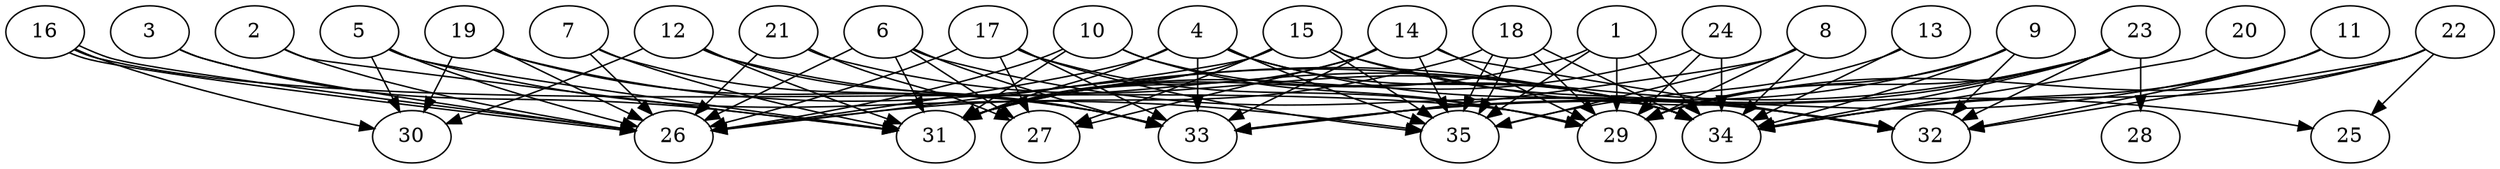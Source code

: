 // DAG automatically generated by daggen at Thu Oct  3 14:05:37 2019
// ./daggen --dot -n 35 --ccr 0.4 --fat 0.9 --regular 0.9 --density 0.6 --mindata 5242880 --maxdata 52428800 
digraph G {
  1 [size="30279680", alpha="0.19", expect_size="12111872"] 
  1 -> 29 [size ="12111872"]
  1 -> 31 [size ="12111872"]
  1 -> 34 [size ="12111872"]
  1 -> 35 [size ="12111872"]
  2 [size="38809600", alpha="0.17", expect_size="15523840"] 
  2 -> 26 [size ="15523840"]
  2 -> 31 [size ="15523840"]
  3 [size="49794560", alpha="0.06", expect_size="19917824"] 
  3 -> 26 [size ="19917824"]
  3 -> 31 [size ="19917824"]
  4 [size="97804800", alpha="0.08", expect_size="39121920"] 
  4 -> 26 [size ="39121920"]
  4 -> 31 [size ="39121920"]
  4 -> 32 [size ="39121920"]
  4 -> 33 [size ="39121920"]
  4 -> 34 [size ="39121920"]
  4 -> 35 [size ="39121920"]
  5 [size="94970880", alpha="0.11", expect_size="37988352"] 
  5 -> 26 [size ="37988352"]
  5 -> 30 [size ="37988352"]
  5 -> 31 [size ="37988352"]
  5 -> 35 [size ="37988352"]
  6 [size="114337280", alpha="0.06", expect_size="45734912"] 
  6 -> 26 [size ="45734912"]
  6 -> 27 [size ="45734912"]
  6 -> 31 [size ="45734912"]
  6 -> 32 [size ="45734912"]
  6 -> 33 [size ="45734912"]
  7 [size="51957760", alpha="0.12", expect_size="20783104"] 
  7 -> 26 [size ="20783104"]
  7 -> 31 [size ="20783104"]
  7 -> 33 [size ="20783104"]
  8 [size="79101440", alpha="0.11", expect_size="31640576"] 
  8 -> 29 [size ="31640576"]
  8 -> 33 [size ="31640576"]
  8 -> 34 [size ="31640576"]
  8 -> 35 [size ="31640576"]
  9 [size="19868160", alpha="0.19", expect_size="7947264"] 
  9 -> 29 [size ="7947264"]
  9 -> 32 [size ="7947264"]
  9 -> 33 [size ="7947264"]
  9 -> 34 [size ="7947264"]
  10 [size="86599680", alpha="0.12", expect_size="34639872"] 
  10 -> 26 [size ="34639872"]
  10 -> 29 [size ="34639872"]
  10 -> 31 [size ="34639872"]
  10 -> 34 [size ="34639872"]
  11 [size="125312000", alpha="0.19", expect_size="50124800"] 
  11 -> 32 [size ="50124800"]
  11 -> 33 [size ="50124800"]
  11 -> 34 [size ="50124800"]
  12 [size="118814720", alpha="0.17", expect_size="47525888"] 
  12 -> 30 [size ="47525888"]
  12 -> 31 [size ="47525888"]
  12 -> 33 [size ="47525888"]
  12 -> 34 [size ="47525888"]
  13 [size="101486080", alpha="0.10", expect_size="40594432"] 
  13 -> 34 [size ="40594432"]
  13 -> 35 [size ="40594432"]
  14 [size="19430400", alpha="0.13", expect_size="7772160"] 
  14 -> 27 [size ="7772160"]
  14 -> 29 [size ="7772160"]
  14 -> 31 [size ="7772160"]
  14 -> 32 [size ="7772160"]
  14 -> 33 [size ="7772160"]
  14 -> 35 [size ="7772160"]
  15 [size="68915200", alpha="0.16", expect_size="27566080"] 
  15 -> 25 [size ="27566080"]
  15 -> 26 [size ="27566080"]
  15 -> 27 [size ="27566080"]
  15 -> 31 [size ="27566080"]
  15 -> 32 [size ="27566080"]
  15 -> 35 [size ="27566080"]
  16 [size="16747520", alpha="0.03", expect_size="6699008"] 
  16 -> 26 [size ="6699008"]
  16 -> 26 [size ="6699008"]
  16 -> 29 [size ="6699008"]
  16 -> 30 [size ="6699008"]
  17 [size="50880000", alpha="0.03", expect_size="20352000"] 
  17 -> 26 [size ="20352000"]
  17 -> 27 [size ="20352000"]
  17 -> 29 [size ="20352000"]
  17 -> 33 [size ="20352000"]
  17 -> 35 [size ="20352000"]
  18 [size="119808000", alpha="0.13", expect_size="47923200"] 
  18 -> 26 [size ="47923200"]
  18 -> 29 [size ="47923200"]
  18 -> 34 [size ="47923200"]
  18 -> 35 [size ="47923200"]
  18 -> 35 [size ="47923200"]
  19 [size="65328640", alpha="0.07", expect_size="26131456"] 
  19 -> 26 [size ="26131456"]
  19 -> 30 [size ="26131456"]
  19 -> 33 [size ="26131456"]
  19 -> 34 [size ="26131456"]
  20 [size="58757120", alpha="0.04", expect_size="23502848"] 
  20 -> 34 [size ="23502848"]
  21 [size="127649280", alpha="0.04", expect_size="51059712"] 
  21 -> 26 [size ="51059712"]
  21 -> 27 [size ="51059712"]
  21 -> 34 [size ="51059712"]
  22 [size="124316160", alpha="0.08", expect_size="49726464"] 
  22 -> 25 [size ="49726464"]
  22 -> 29 [size ="49726464"]
  22 -> 32 [size ="49726464"]
  22 -> 34 [size ="49726464"]
  23 [size="106432000", alpha="0.18", expect_size="42572800"] 
  23 -> 28 [size ="42572800"]
  23 -> 29 [size ="42572800"]
  23 -> 31 [size ="42572800"]
  23 -> 32 [size ="42572800"]
  23 -> 33 [size ="42572800"]
  23 -> 34 [size ="42572800"]
  24 [size="45734400", alpha="0.02", expect_size="18293760"] 
  24 -> 29 [size ="18293760"]
  24 -> 31 [size ="18293760"]
  24 -> 34 [size ="18293760"]
  25 [size="119772160", alpha="0.01", expect_size="47908864"] 
  26 [size="94190080", alpha="0.16", expect_size="37676032"] 
  27 [size="112343040", alpha="0.18", expect_size="44937216"] 
  28 [size="128885760", alpha="0.12", expect_size="51554304"] 
  29 [size="88202240", alpha="0.06", expect_size="35280896"] 
  30 [size="13521920", alpha="0.13", expect_size="5408768"] 
  31 [size="37242880", alpha="0.19", expect_size="14897152"] 
  32 [size="58575360", alpha="0.03", expect_size="23430144"] 
  33 [size="103224320", alpha="0.02", expect_size="41289728"] 
  34 [size="89912320", alpha="0.02", expect_size="35964928"] 
  35 [size="103336960", alpha="0.11", expect_size="41334784"] 
}
